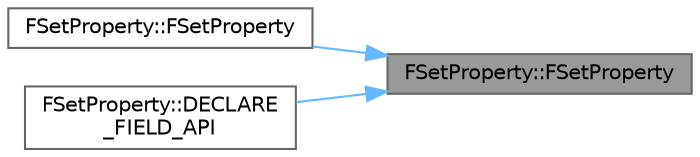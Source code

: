 digraph "FSetProperty::FSetProperty"
{
 // INTERACTIVE_SVG=YES
 // LATEX_PDF_SIZE
  bgcolor="transparent";
  edge [fontname=Helvetica,fontsize=10,labelfontname=Helvetica,labelfontsize=10];
  node [fontname=Helvetica,fontsize=10,shape=box,height=0.2,width=0.4];
  rankdir="RL";
  Node1 [id="Node000001",label="FSetProperty::FSetProperty",height=0.2,width=0.4,color="gray40", fillcolor="grey60", style="filled", fontcolor="black",tooltip=" "];
  Node1 -> Node2 [id="edge1_Node000001_Node000002",dir="back",color="steelblue1",style="solid",tooltip=" "];
  Node2 [id="Node000002",label="FSetProperty::FSetProperty",height=0.2,width=0.4,color="grey40", fillcolor="white", style="filled",URL="$da/d7f/classFSetProperty.html#a4d868511aa69d31342647df6992eac48",tooltip="Constructor used for constructing compiled in properties."];
  Node1 -> Node3 [id="edge2_Node000001_Node000003",dir="back",color="steelblue1",style="solid",tooltip=" "];
  Node3 [id="Node000003",label="FSetProperty::DECLARE\l_FIELD_API",height=0.2,width=0.4,color="grey40", fillcolor="white", style="filled",URL="$da/d7f/classFSetProperty.html#a1827a3f41f6ba1181f9d96a3072e1888",tooltip=" "];
}
